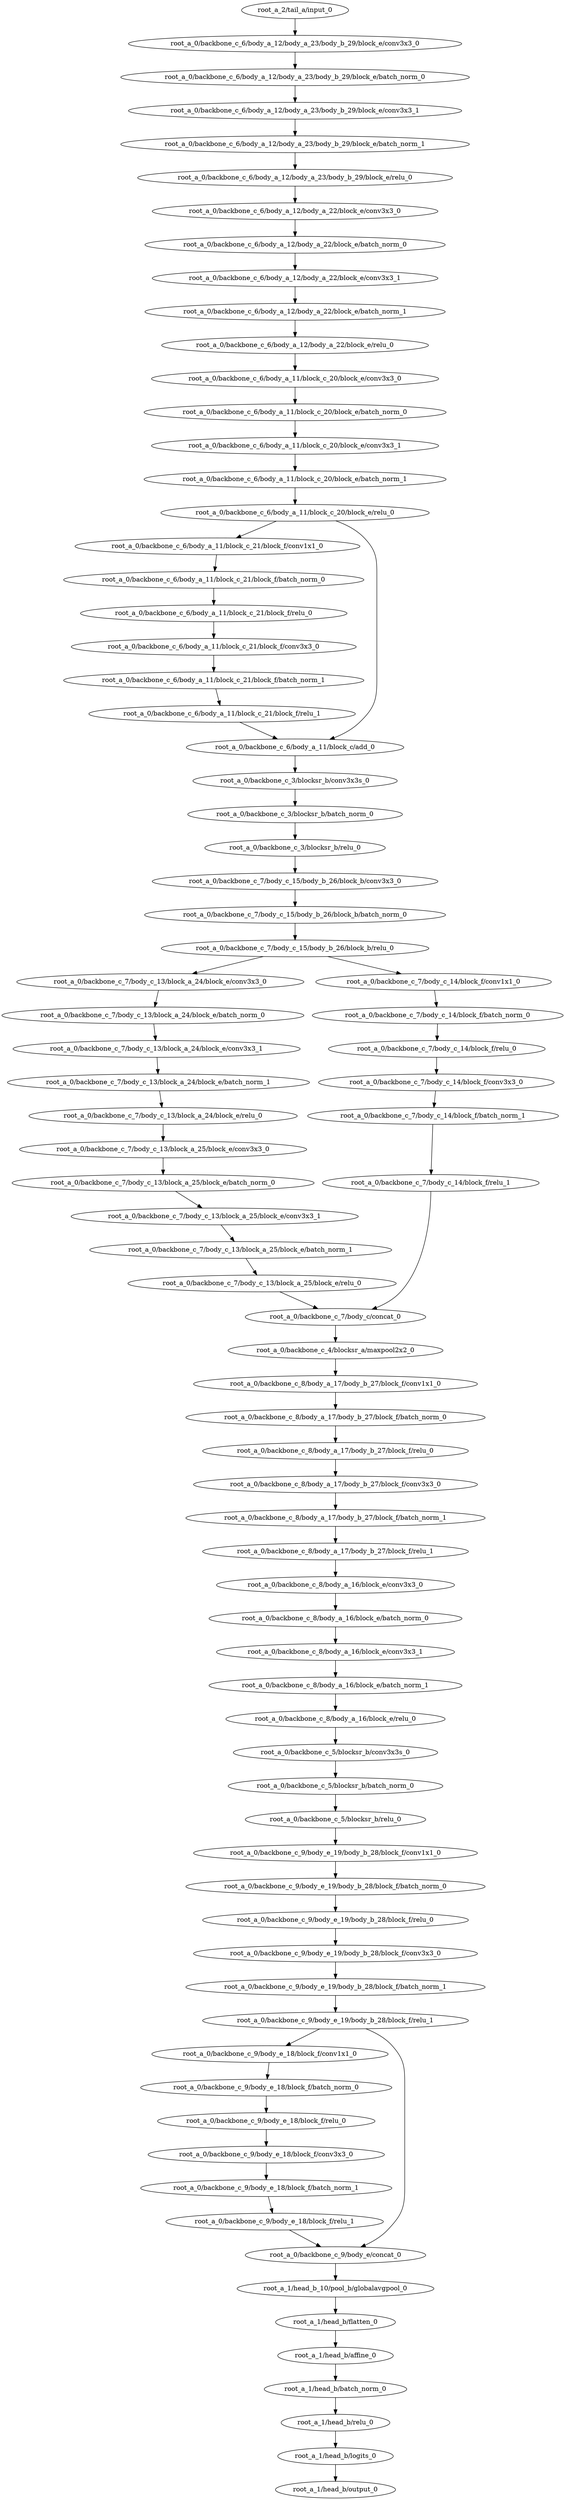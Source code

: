 digraph root_a {
	"root_a_2/tail_a/input_0"
	"root_a_0/backbone_c_6/body_a_12/body_a_23/body_b_29/block_e/conv3x3_0"
	"root_a_0/backbone_c_6/body_a_12/body_a_23/body_b_29/block_e/batch_norm_0"
	"root_a_0/backbone_c_6/body_a_12/body_a_23/body_b_29/block_e/conv3x3_1"
	"root_a_0/backbone_c_6/body_a_12/body_a_23/body_b_29/block_e/batch_norm_1"
	"root_a_0/backbone_c_6/body_a_12/body_a_23/body_b_29/block_e/relu_0"
	"root_a_0/backbone_c_6/body_a_12/body_a_22/block_e/conv3x3_0"
	"root_a_0/backbone_c_6/body_a_12/body_a_22/block_e/batch_norm_0"
	"root_a_0/backbone_c_6/body_a_12/body_a_22/block_e/conv3x3_1"
	"root_a_0/backbone_c_6/body_a_12/body_a_22/block_e/batch_norm_1"
	"root_a_0/backbone_c_6/body_a_12/body_a_22/block_e/relu_0"
	"root_a_0/backbone_c_6/body_a_11/block_c_20/block_e/conv3x3_0"
	"root_a_0/backbone_c_6/body_a_11/block_c_20/block_e/batch_norm_0"
	"root_a_0/backbone_c_6/body_a_11/block_c_20/block_e/conv3x3_1"
	"root_a_0/backbone_c_6/body_a_11/block_c_20/block_e/batch_norm_1"
	"root_a_0/backbone_c_6/body_a_11/block_c_20/block_e/relu_0"
	"root_a_0/backbone_c_6/body_a_11/block_c_21/block_f/conv1x1_0"
	"root_a_0/backbone_c_6/body_a_11/block_c_21/block_f/batch_norm_0"
	"root_a_0/backbone_c_6/body_a_11/block_c_21/block_f/relu_0"
	"root_a_0/backbone_c_6/body_a_11/block_c_21/block_f/conv3x3_0"
	"root_a_0/backbone_c_6/body_a_11/block_c_21/block_f/batch_norm_1"
	"root_a_0/backbone_c_6/body_a_11/block_c_21/block_f/relu_1"
	"root_a_0/backbone_c_6/body_a_11/block_c/add_0"
	"root_a_0/backbone_c_3/blocksr_b/conv3x3s_0"
	"root_a_0/backbone_c_3/blocksr_b/batch_norm_0"
	"root_a_0/backbone_c_3/blocksr_b/relu_0"
	"root_a_0/backbone_c_7/body_c_15/body_b_26/block_b/conv3x3_0"
	"root_a_0/backbone_c_7/body_c_15/body_b_26/block_b/batch_norm_0"
	"root_a_0/backbone_c_7/body_c_15/body_b_26/block_b/relu_0"
	"root_a_0/backbone_c_7/body_c_13/block_a_24/block_e/conv3x3_0"
	"root_a_0/backbone_c_7/body_c_13/block_a_24/block_e/batch_norm_0"
	"root_a_0/backbone_c_7/body_c_13/block_a_24/block_e/conv3x3_1"
	"root_a_0/backbone_c_7/body_c_13/block_a_24/block_e/batch_norm_1"
	"root_a_0/backbone_c_7/body_c_13/block_a_24/block_e/relu_0"
	"root_a_0/backbone_c_7/body_c_13/block_a_25/block_e/conv3x3_0"
	"root_a_0/backbone_c_7/body_c_13/block_a_25/block_e/batch_norm_0"
	"root_a_0/backbone_c_7/body_c_13/block_a_25/block_e/conv3x3_1"
	"root_a_0/backbone_c_7/body_c_13/block_a_25/block_e/batch_norm_1"
	"root_a_0/backbone_c_7/body_c_13/block_a_25/block_e/relu_0"
	"root_a_0/backbone_c_7/body_c_14/block_f/conv1x1_0"
	"root_a_0/backbone_c_7/body_c_14/block_f/batch_norm_0"
	"root_a_0/backbone_c_7/body_c_14/block_f/relu_0"
	"root_a_0/backbone_c_7/body_c_14/block_f/conv3x3_0"
	"root_a_0/backbone_c_7/body_c_14/block_f/batch_norm_1"
	"root_a_0/backbone_c_7/body_c_14/block_f/relu_1"
	"root_a_0/backbone_c_7/body_c/concat_0"
	"root_a_0/backbone_c_4/blocksr_a/maxpool2x2_0"
	"root_a_0/backbone_c_8/body_a_17/body_b_27/block_f/conv1x1_0"
	"root_a_0/backbone_c_8/body_a_17/body_b_27/block_f/batch_norm_0"
	"root_a_0/backbone_c_8/body_a_17/body_b_27/block_f/relu_0"
	"root_a_0/backbone_c_8/body_a_17/body_b_27/block_f/conv3x3_0"
	"root_a_0/backbone_c_8/body_a_17/body_b_27/block_f/batch_norm_1"
	"root_a_0/backbone_c_8/body_a_17/body_b_27/block_f/relu_1"
	"root_a_0/backbone_c_8/body_a_16/block_e/conv3x3_0"
	"root_a_0/backbone_c_8/body_a_16/block_e/batch_norm_0"
	"root_a_0/backbone_c_8/body_a_16/block_e/conv3x3_1"
	"root_a_0/backbone_c_8/body_a_16/block_e/batch_norm_1"
	"root_a_0/backbone_c_8/body_a_16/block_e/relu_0"
	"root_a_0/backbone_c_5/blocksr_b/conv3x3s_0"
	"root_a_0/backbone_c_5/blocksr_b/batch_norm_0"
	"root_a_0/backbone_c_5/blocksr_b/relu_0"
	"root_a_0/backbone_c_9/body_e_19/body_b_28/block_f/conv1x1_0"
	"root_a_0/backbone_c_9/body_e_19/body_b_28/block_f/batch_norm_0"
	"root_a_0/backbone_c_9/body_e_19/body_b_28/block_f/relu_0"
	"root_a_0/backbone_c_9/body_e_19/body_b_28/block_f/conv3x3_0"
	"root_a_0/backbone_c_9/body_e_19/body_b_28/block_f/batch_norm_1"
	"root_a_0/backbone_c_9/body_e_19/body_b_28/block_f/relu_1"
	"root_a_0/backbone_c_9/body_e_18/block_f/conv1x1_0"
	"root_a_0/backbone_c_9/body_e_18/block_f/batch_norm_0"
	"root_a_0/backbone_c_9/body_e_18/block_f/relu_0"
	"root_a_0/backbone_c_9/body_e_18/block_f/conv3x3_0"
	"root_a_0/backbone_c_9/body_e_18/block_f/batch_norm_1"
	"root_a_0/backbone_c_9/body_e_18/block_f/relu_1"
	"root_a_0/backbone_c_9/body_e/concat_0"
	"root_a_1/head_b_10/pool_b/globalavgpool_0"
	"root_a_1/head_b/flatten_0"
	"root_a_1/head_b/affine_0"
	"root_a_1/head_b/batch_norm_0"
	"root_a_1/head_b/relu_0"
	"root_a_1/head_b/logits_0"
	"root_a_1/head_b/output_0"

	"root_a_2/tail_a/input_0" -> "root_a_0/backbone_c_6/body_a_12/body_a_23/body_b_29/block_e/conv3x3_0"
	"root_a_0/backbone_c_6/body_a_12/body_a_23/body_b_29/block_e/conv3x3_0" -> "root_a_0/backbone_c_6/body_a_12/body_a_23/body_b_29/block_e/batch_norm_0"
	"root_a_0/backbone_c_6/body_a_12/body_a_23/body_b_29/block_e/batch_norm_0" -> "root_a_0/backbone_c_6/body_a_12/body_a_23/body_b_29/block_e/conv3x3_1"
	"root_a_0/backbone_c_6/body_a_12/body_a_23/body_b_29/block_e/conv3x3_1" -> "root_a_0/backbone_c_6/body_a_12/body_a_23/body_b_29/block_e/batch_norm_1"
	"root_a_0/backbone_c_6/body_a_12/body_a_23/body_b_29/block_e/batch_norm_1" -> "root_a_0/backbone_c_6/body_a_12/body_a_23/body_b_29/block_e/relu_0"
	"root_a_0/backbone_c_6/body_a_12/body_a_23/body_b_29/block_e/relu_0" -> "root_a_0/backbone_c_6/body_a_12/body_a_22/block_e/conv3x3_0"
	"root_a_0/backbone_c_6/body_a_12/body_a_22/block_e/conv3x3_0" -> "root_a_0/backbone_c_6/body_a_12/body_a_22/block_e/batch_norm_0"
	"root_a_0/backbone_c_6/body_a_12/body_a_22/block_e/batch_norm_0" -> "root_a_0/backbone_c_6/body_a_12/body_a_22/block_e/conv3x3_1"
	"root_a_0/backbone_c_6/body_a_12/body_a_22/block_e/conv3x3_1" -> "root_a_0/backbone_c_6/body_a_12/body_a_22/block_e/batch_norm_1"
	"root_a_0/backbone_c_6/body_a_12/body_a_22/block_e/batch_norm_1" -> "root_a_0/backbone_c_6/body_a_12/body_a_22/block_e/relu_0"
	"root_a_0/backbone_c_6/body_a_12/body_a_22/block_e/relu_0" -> "root_a_0/backbone_c_6/body_a_11/block_c_20/block_e/conv3x3_0"
	"root_a_0/backbone_c_6/body_a_11/block_c_20/block_e/conv3x3_0" -> "root_a_0/backbone_c_6/body_a_11/block_c_20/block_e/batch_norm_0"
	"root_a_0/backbone_c_6/body_a_11/block_c_20/block_e/batch_norm_0" -> "root_a_0/backbone_c_6/body_a_11/block_c_20/block_e/conv3x3_1"
	"root_a_0/backbone_c_6/body_a_11/block_c_20/block_e/conv3x3_1" -> "root_a_0/backbone_c_6/body_a_11/block_c_20/block_e/batch_norm_1"
	"root_a_0/backbone_c_6/body_a_11/block_c_20/block_e/batch_norm_1" -> "root_a_0/backbone_c_6/body_a_11/block_c_20/block_e/relu_0"
	"root_a_0/backbone_c_6/body_a_11/block_c_20/block_e/relu_0" -> "root_a_0/backbone_c_6/body_a_11/block_c_21/block_f/conv1x1_0"
	"root_a_0/backbone_c_6/body_a_11/block_c_21/block_f/conv1x1_0" -> "root_a_0/backbone_c_6/body_a_11/block_c_21/block_f/batch_norm_0"
	"root_a_0/backbone_c_6/body_a_11/block_c_21/block_f/batch_norm_0" -> "root_a_0/backbone_c_6/body_a_11/block_c_21/block_f/relu_0"
	"root_a_0/backbone_c_6/body_a_11/block_c_21/block_f/relu_0" -> "root_a_0/backbone_c_6/body_a_11/block_c_21/block_f/conv3x3_0"
	"root_a_0/backbone_c_6/body_a_11/block_c_21/block_f/conv3x3_0" -> "root_a_0/backbone_c_6/body_a_11/block_c_21/block_f/batch_norm_1"
	"root_a_0/backbone_c_6/body_a_11/block_c_21/block_f/batch_norm_1" -> "root_a_0/backbone_c_6/body_a_11/block_c_21/block_f/relu_1"
	"root_a_0/backbone_c_6/body_a_11/block_c_21/block_f/relu_1" -> "root_a_0/backbone_c_6/body_a_11/block_c/add_0"
	"root_a_0/backbone_c_6/body_a_11/block_c_20/block_e/relu_0" -> "root_a_0/backbone_c_6/body_a_11/block_c/add_0"
	"root_a_0/backbone_c_6/body_a_11/block_c/add_0" -> "root_a_0/backbone_c_3/blocksr_b/conv3x3s_0"
	"root_a_0/backbone_c_3/blocksr_b/conv3x3s_0" -> "root_a_0/backbone_c_3/blocksr_b/batch_norm_0"
	"root_a_0/backbone_c_3/blocksr_b/batch_norm_0" -> "root_a_0/backbone_c_3/blocksr_b/relu_0"
	"root_a_0/backbone_c_3/blocksr_b/relu_0" -> "root_a_0/backbone_c_7/body_c_15/body_b_26/block_b/conv3x3_0"
	"root_a_0/backbone_c_7/body_c_15/body_b_26/block_b/conv3x3_0" -> "root_a_0/backbone_c_7/body_c_15/body_b_26/block_b/batch_norm_0"
	"root_a_0/backbone_c_7/body_c_15/body_b_26/block_b/batch_norm_0" -> "root_a_0/backbone_c_7/body_c_15/body_b_26/block_b/relu_0"
	"root_a_0/backbone_c_7/body_c_15/body_b_26/block_b/relu_0" -> "root_a_0/backbone_c_7/body_c_13/block_a_24/block_e/conv3x3_0"
	"root_a_0/backbone_c_7/body_c_13/block_a_24/block_e/conv3x3_0" -> "root_a_0/backbone_c_7/body_c_13/block_a_24/block_e/batch_norm_0"
	"root_a_0/backbone_c_7/body_c_13/block_a_24/block_e/batch_norm_0" -> "root_a_0/backbone_c_7/body_c_13/block_a_24/block_e/conv3x3_1"
	"root_a_0/backbone_c_7/body_c_13/block_a_24/block_e/conv3x3_1" -> "root_a_0/backbone_c_7/body_c_13/block_a_24/block_e/batch_norm_1"
	"root_a_0/backbone_c_7/body_c_13/block_a_24/block_e/batch_norm_1" -> "root_a_0/backbone_c_7/body_c_13/block_a_24/block_e/relu_0"
	"root_a_0/backbone_c_7/body_c_13/block_a_24/block_e/relu_0" -> "root_a_0/backbone_c_7/body_c_13/block_a_25/block_e/conv3x3_0"
	"root_a_0/backbone_c_7/body_c_13/block_a_25/block_e/conv3x3_0" -> "root_a_0/backbone_c_7/body_c_13/block_a_25/block_e/batch_norm_0"
	"root_a_0/backbone_c_7/body_c_13/block_a_25/block_e/batch_norm_0" -> "root_a_0/backbone_c_7/body_c_13/block_a_25/block_e/conv3x3_1"
	"root_a_0/backbone_c_7/body_c_13/block_a_25/block_e/conv3x3_1" -> "root_a_0/backbone_c_7/body_c_13/block_a_25/block_e/batch_norm_1"
	"root_a_0/backbone_c_7/body_c_13/block_a_25/block_e/batch_norm_1" -> "root_a_0/backbone_c_7/body_c_13/block_a_25/block_e/relu_0"
	"root_a_0/backbone_c_7/body_c_15/body_b_26/block_b/relu_0" -> "root_a_0/backbone_c_7/body_c_14/block_f/conv1x1_0"
	"root_a_0/backbone_c_7/body_c_14/block_f/conv1x1_0" -> "root_a_0/backbone_c_7/body_c_14/block_f/batch_norm_0"
	"root_a_0/backbone_c_7/body_c_14/block_f/batch_norm_0" -> "root_a_0/backbone_c_7/body_c_14/block_f/relu_0"
	"root_a_0/backbone_c_7/body_c_14/block_f/relu_0" -> "root_a_0/backbone_c_7/body_c_14/block_f/conv3x3_0"
	"root_a_0/backbone_c_7/body_c_14/block_f/conv3x3_0" -> "root_a_0/backbone_c_7/body_c_14/block_f/batch_norm_1"
	"root_a_0/backbone_c_7/body_c_14/block_f/batch_norm_1" -> "root_a_0/backbone_c_7/body_c_14/block_f/relu_1"
	"root_a_0/backbone_c_7/body_c_13/block_a_25/block_e/relu_0" -> "root_a_0/backbone_c_7/body_c/concat_0"
	"root_a_0/backbone_c_7/body_c_14/block_f/relu_1" -> "root_a_0/backbone_c_7/body_c/concat_0"
	"root_a_0/backbone_c_7/body_c/concat_0" -> "root_a_0/backbone_c_4/blocksr_a/maxpool2x2_0"
	"root_a_0/backbone_c_4/blocksr_a/maxpool2x2_0" -> "root_a_0/backbone_c_8/body_a_17/body_b_27/block_f/conv1x1_0"
	"root_a_0/backbone_c_8/body_a_17/body_b_27/block_f/conv1x1_0" -> "root_a_0/backbone_c_8/body_a_17/body_b_27/block_f/batch_norm_0"
	"root_a_0/backbone_c_8/body_a_17/body_b_27/block_f/batch_norm_0" -> "root_a_0/backbone_c_8/body_a_17/body_b_27/block_f/relu_0"
	"root_a_0/backbone_c_8/body_a_17/body_b_27/block_f/relu_0" -> "root_a_0/backbone_c_8/body_a_17/body_b_27/block_f/conv3x3_0"
	"root_a_0/backbone_c_8/body_a_17/body_b_27/block_f/conv3x3_0" -> "root_a_0/backbone_c_8/body_a_17/body_b_27/block_f/batch_norm_1"
	"root_a_0/backbone_c_8/body_a_17/body_b_27/block_f/batch_norm_1" -> "root_a_0/backbone_c_8/body_a_17/body_b_27/block_f/relu_1"
	"root_a_0/backbone_c_8/body_a_17/body_b_27/block_f/relu_1" -> "root_a_0/backbone_c_8/body_a_16/block_e/conv3x3_0"
	"root_a_0/backbone_c_8/body_a_16/block_e/conv3x3_0" -> "root_a_0/backbone_c_8/body_a_16/block_e/batch_norm_0"
	"root_a_0/backbone_c_8/body_a_16/block_e/batch_norm_0" -> "root_a_0/backbone_c_8/body_a_16/block_e/conv3x3_1"
	"root_a_0/backbone_c_8/body_a_16/block_e/conv3x3_1" -> "root_a_0/backbone_c_8/body_a_16/block_e/batch_norm_1"
	"root_a_0/backbone_c_8/body_a_16/block_e/batch_norm_1" -> "root_a_0/backbone_c_8/body_a_16/block_e/relu_0"
	"root_a_0/backbone_c_8/body_a_16/block_e/relu_0" -> "root_a_0/backbone_c_5/blocksr_b/conv3x3s_0"
	"root_a_0/backbone_c_5/blocksr_b/conv3x3s_0" -> "root_a_0/backbone_c_5/blocksr_b/batch_norm_0"
	"root_a_0/backbone_c_5/blocksr_b/batch_norm_0" -> "root_a_0/backbone_c_5/blocksr_b/relu_0"
	"root_a_0/backbone_c_5/blocksr_b/relu_0" -> "root_a_0/backbone_c_9/body_e_19/body_b_28/block_f/conv1x1_0"
	"root_a_0/backbone_c_9/body_e_19/body_b_28/block_f/conv1x1_0" -> "root_a_0/backbone_c_9/body_e_19/body_b_28/block_f/batch_norm_0"
	"root_a_0/backbone_c_9/body_e_19/body_b_28/block_f/batch_norm_0" -> "root_a_0/backbone_c_9/body_e_19/body_b_28/block_f/relu_0"
	"root_a_0/backbone_c_9/body_e_19/body_b_28/block_f/relu_0" -> "root_a_0/backbone_c_9/body_e_19/body_b_28/block_f/conv3x3_0"
	"root_a_0/backbone_c_9/body_e_19/body_b_28/block_f/conv3x3_0" -> "root_a_0/backbone_c_9/body_e_19/body_b_28/block_f/batch_norm_1"
	"root_a_0/backbone_c_9/body_e_19/body_b_28/block_f/batch_norm_1" -> "root_a_0/backbone_c_9/body_e_19/body_b_28/block_f/relu_1"
	"root_a_0/backbone_c_9/body_e_19/body_b_28/block_f/relu_1" -> "root_a_0/backbone_c_9/body_e_18/block_f/conv1x1_0"
	"root_a_0/backbone_c_9/body_e_18/block_f/conv1x1_0" -> "root_a_0/backbone_c_9/body_e_18/block_f/batch_norm_0"
	"root_a_0/backbone_c_9/body_e_18/block_f/batch_norm_0" -> "root_a_0/backbone_c_9/body_e_18/block_f/relu_0"
	"root_a_0/backbone_c_9/body_e_18/block_f/relu_0" -> "root_a_0/backbone_c_9/body_e_18/block_f/conv3x3_0"
	"root_a_0/backbone_c_9/body_e_18/block_f/conv3x3_0" -> "root_a_0/backbone_c_9/body_e_18/block_f/batch_norm_1"
	"root_a_0/backbone_c_9/body_e_18/block_f/batch_norm_1" -> "root_a_0/backbone_c_9/body_e_18/block_f/relu_1"
	"root_a_0/backbone_c_9/body_e_19/body_b_28/block_f/relu_1" -> "root_a_0/backbone_c_9/body_e/concat_0"
	"root_a_0/backbone_c_9/body_e_18/block_f/relu_1" -> "root_a_0/backbone_c_9/body_e/concat_0"
	"root_a_0/backbone_c_9/body_e/concat_0" -> "root_a_1/head_b_10/pool_b/globalavgpool_0"
	"root_a_1/head_b_10/pool_b/globalavgpool_0" -> "root_a_1/head_b/flatten_0"
	"root_a_1/head_b/flatten_0" -> "root_a_1/head_b/affine_0"
	"root_a_1/head_b/affine_0" -> "root_a_1/head_b/batch_norm_0"
	"root_a_1/head_b/batch_norm_0" -> "root_a_1/head_b/relu_0"
	"root_a_1/head_b/relu_0" -> "root_a_1/head_b/logits_0"
	"root_a_1/head_b/logits_0" -> "root_a_1/head_b/output_0"

}